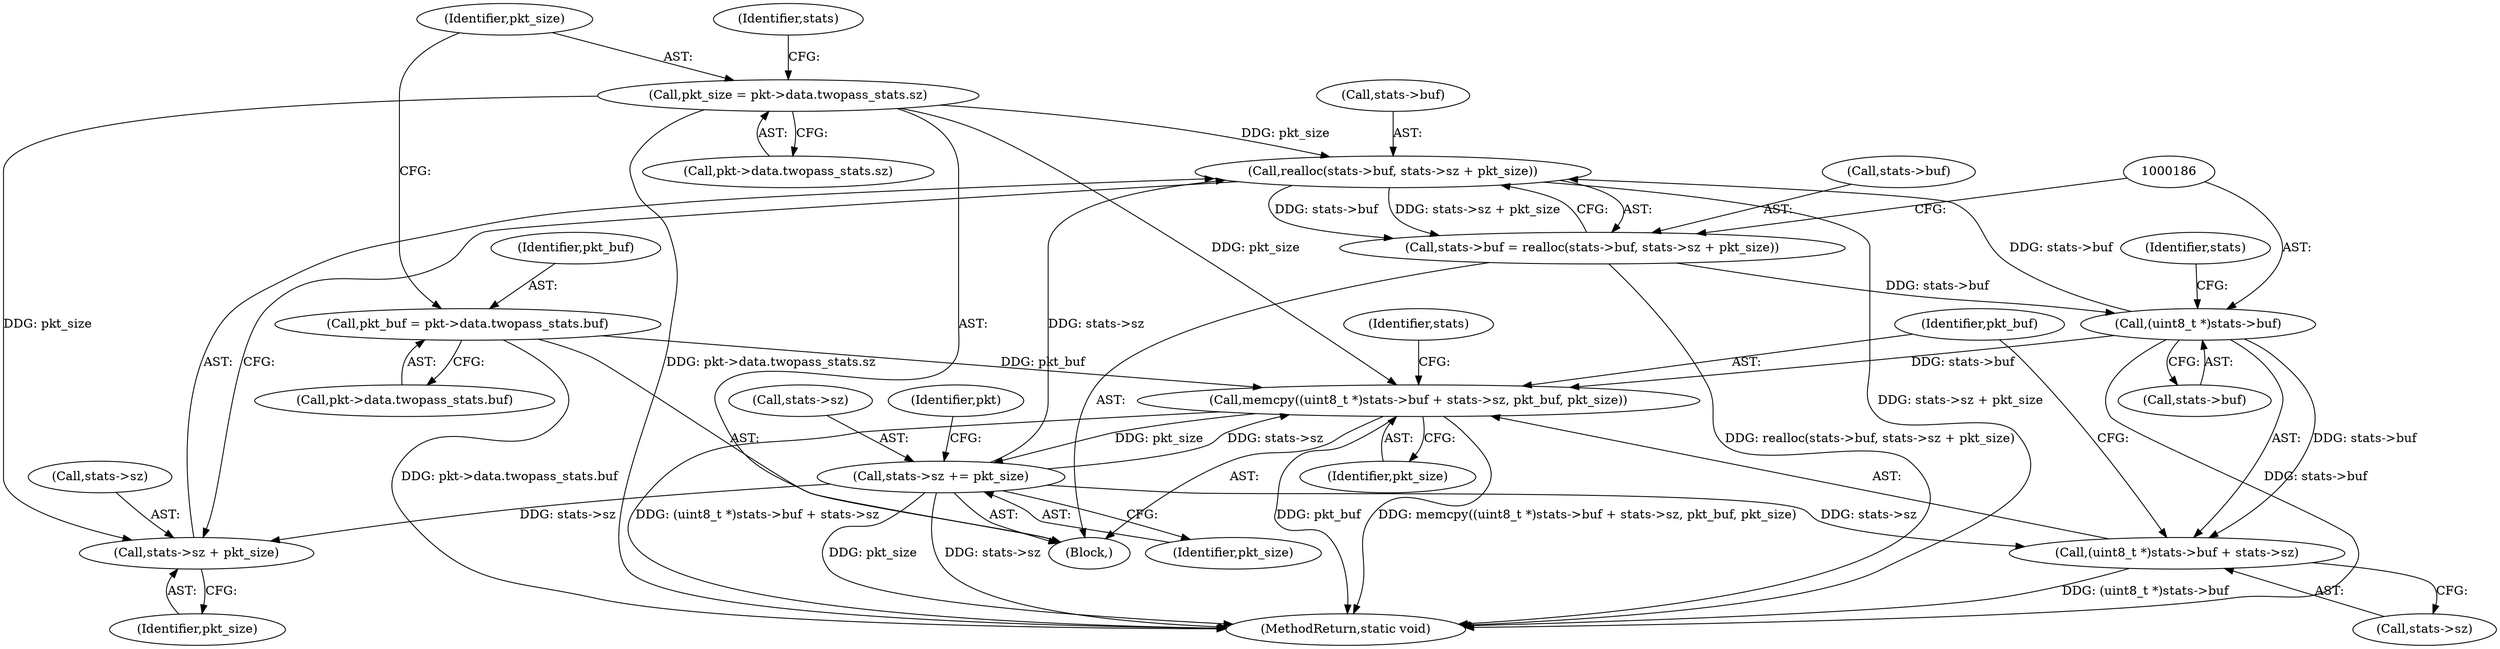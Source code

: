 digraph "0_Android_5a9753fca56f0eeb9f61e342b2fccffc364f9426_17@API" {
"1000174" [label="(Call,realloc(stats->buf, stats->sz + pkt_size))"];
"1000185" [label="(Call,(uint8_t *)stats->buf)"];
"1000170" [label="(Call,stats->buf = realloc(stats->buf, stats->sz + pkt_size))"];
"1000174" [label="(Call,realloc(stats->buf, stats->sz + pkt_size))"];
"1000195" [label="(Call,stats->sz += pkt_size)"];
"1000183" [label="(Call,memcpy((uint8_t *)stats->buf + stats->sz, pkt_buf, pkt_size))"];
"1000151" [label="(Call,pkt_buf = pkt->data.twopass_stats.buf)"];
"1000161" [label="(Call,pkt_size = pkt->data.twopass_stats.sz)"];
"1000178" [label="(Call,stats->sz + pkt_size)"];
"1000184" [label="(Call,(uint8_t *)stats->buf + stats->sz)"];
"1000200" [label="(MethodReturn,static void)"];
"1000174" [label="(Call,realloc(stats->buf, stats->sz + pkt_size))"];
"1000170" [label="(Call,stats->buf = realloc(stats->buf, stats->sz + pkt_size))"];
"1000175" [label="(Call,stats->buf)"];
"1000191" [label="(Identifier,stats)"];
"1000137" [label="(Identifier,pkt)"];
"1000199" [label="(Identifier,pkt_size)"];
"1000183" [label="(Call,memcpy((uint8_t *)stats->buf + stats->sz, pkt_buf, pkt_size))"];
"1000194" [label="(Identifier,pkt_size)"];
"1000152" [label="(Identifier,pkt_buf)"];
"1000172" [label="(Identifier,stats)"];
"1000190" [label="(Call,stats->sz)"];
"1000178" [label="(Call,stats->sz + pkt_size)"];
"1000197" [label="(Identifier,stats)"];
"1000153" [label="(Call,pkt->data.twopass_stats.buf)"];
"1000162" [label="(Identifier,pkt_size)"];
"1000195" [label="(Call,stats->sz += pkt_size)"];
"1000163" [label="(Call,pkt->data.twopass_stats.sz)"];
"1000187" [label="(Call,stats->buf)"];
"1000150" [label="(Block,)"];
"1000185" [label="(Call,(uint8_t *)stats->buf)"];
"1000182" [label="(Identifier,pkt_size)"];
"1000193" [label="(Identifier,pkt_buf)"];
"1000151" [label="(Call,pkt_buf = pkt->data.twopass_stats.buf)"];
"1000171" [label="(Call,stats->buf)"];
"1000196" [label="(Call,stats->sz)"];
"1000179" [label="(Call,stats->sz)"];
"1000161" [label="(Call,pkt_size = pkt->data.twopass_stats.sz)"];
"1000184" [label="(Call,(uint8_t *)stats->buf + stats->sz)"];
"1000174" -> "1000170"  [label="AST: "];
"1000174" -> "1000178"  [label="CFG: "];
"1000175" -> "1000174"  [label="AST: "];
"1000178" -> "1000174"  [label="AST: "];
"1000170" -> "1000174"  [label="CFG: "];
"1000174" -> "1000200"  [label="DDG: stats->sz + pkt_size"];
"1000174" -> "1000170"  [label="DDG: stats->buf"];
"1000174" -> "1000170"  [label="DDG: stats->sz + pkt_size"];
"1000185" -> "1000174"  [label="DDG: stats->buf"];
"1000195" -> "1000174"  [label="DDG: stats->sz"];
"1000161" -> "1000174"  [label="DDG: pkt_size"];
"1000185" -> "1000184"  [label="AST: "];
"1000185" -> "1000187"  [label="CFG: "];
"1000186" -> "1000185"  [label="AST: "];
"1000187" -> "1000185"  [label="AST: "];
"1000191" -> "1000185"  [label="CFG: "];
"1000185" -> "1000200"  [label="DDG: stats->buf"];
"1000185" -> "1000183"  [label="DDG: stats->buf"];
"1000185" -> "1000184"  [label="DDG: stats->buf"];
"1000170" -> "1000185"  [label="DDG: stats->buf"];
"1000170" -> "1000150"  [label="AST: "];
"1000171" -> "1000170"  [label="AST: "];
"1000186" -> "1000170"  [label="CFG: "];
"1000170" -> "1000200"  [label="DDG: realloc(stats->buf, stats->sz + pkt_size)"];
"1000195" -> "1000150"  [label="AST: "];
"1000195" -> "1000199"  [label="CFG: "];
"1000196" -> "1000195"  [label="AST: "];
"1000199" -> "1000195"  [label="AST: "];
"1000137" -> "1000195"  [label="CFG: "];
"1000195" -> "1000200"  [label="DDG: pkt_size"];
"1000195" -> "1000200"  [label="DDG: stats->sz"];
"1000195" -> "1000178"  [label="DDG: stats->sz"];
"1000195" -> "1000183"  [label="DDG: stats->sz"];
"1000195" -> "1000184"  [label="DDG: stats->sz"];
"1000183" -> "1000195"  [label="DDG: pkt_size"];
"1000183" -> "1000150"  [label="AST: "];
"1000183" -> "1000194"  [label="CFG: "];
"1000184" -> "1000183"  [label="AST: "];
"1000193" -> "1000183"  [label="AST: "];
"1000194" -> "1000183"  [label="AST: "];
"1000197" -> "1000183"  [label="CFG: "];
"1000183" -> "1000200"  [label="DDG: (uint8_t *)stats->buf + stats->sz"];
"1000183" -> "1000200"  [label="DDG: pkt_buf"];
"1000183" -> "1000200"  [label="DDG: memcpy((uint8_t *)stats->buf + stats->sz, pkt_buf, pkt_size)"];
"1000151" -> "1000183"  [label="DDG: pkt_buf"];
"1000161" -> "1000183"  [label="DDG: pkt_size"];
"1000151" -> "1000150"  [label="AST: "];
"1000151" -> "1000153"  [label="CFG: "];
"1000152" -> "1000151"  [label="AST: "];
"1000153" -> "1000151"  [label="AST: "];
"1000162" -> "1000151"  [label="CFG: "];
"1000151" -> "1000200"  [label="DDG: pkt->data.twopass_stats.buf"];
"1000161" -> "1000150"  [label="AST: "];
"1000161" -> "1000163"  [label="CFG: "];
"1000162" -> "1000161"  [label="AST: "];
"1000163" -> "1000161"  [label="AST: "];
"1000172" -> "1000161"  [label="CFG: "];
"1000161" -> "1000200"  [label="DDG: pkt->data.twopass_stats.sz"];
"1000161" -> "1000178"  [label="DDG: pkt_size"];
"1000178" -> "1000182"  [label="CFG: "];
"1000179" -> "1000178"  [label="AST: "];
"1000182" -> "1000178"  [label="AST: "];
"1000184" -> "1000190"  [label="CFG: "];
"1000190" -> "1000184"  [label="AST: "];
"1000193" -> "1000184"  [label="CFG: "];
"1000184" -> "1000200"  [label="DDG: (uint8_t *)stats->buf"];
}
